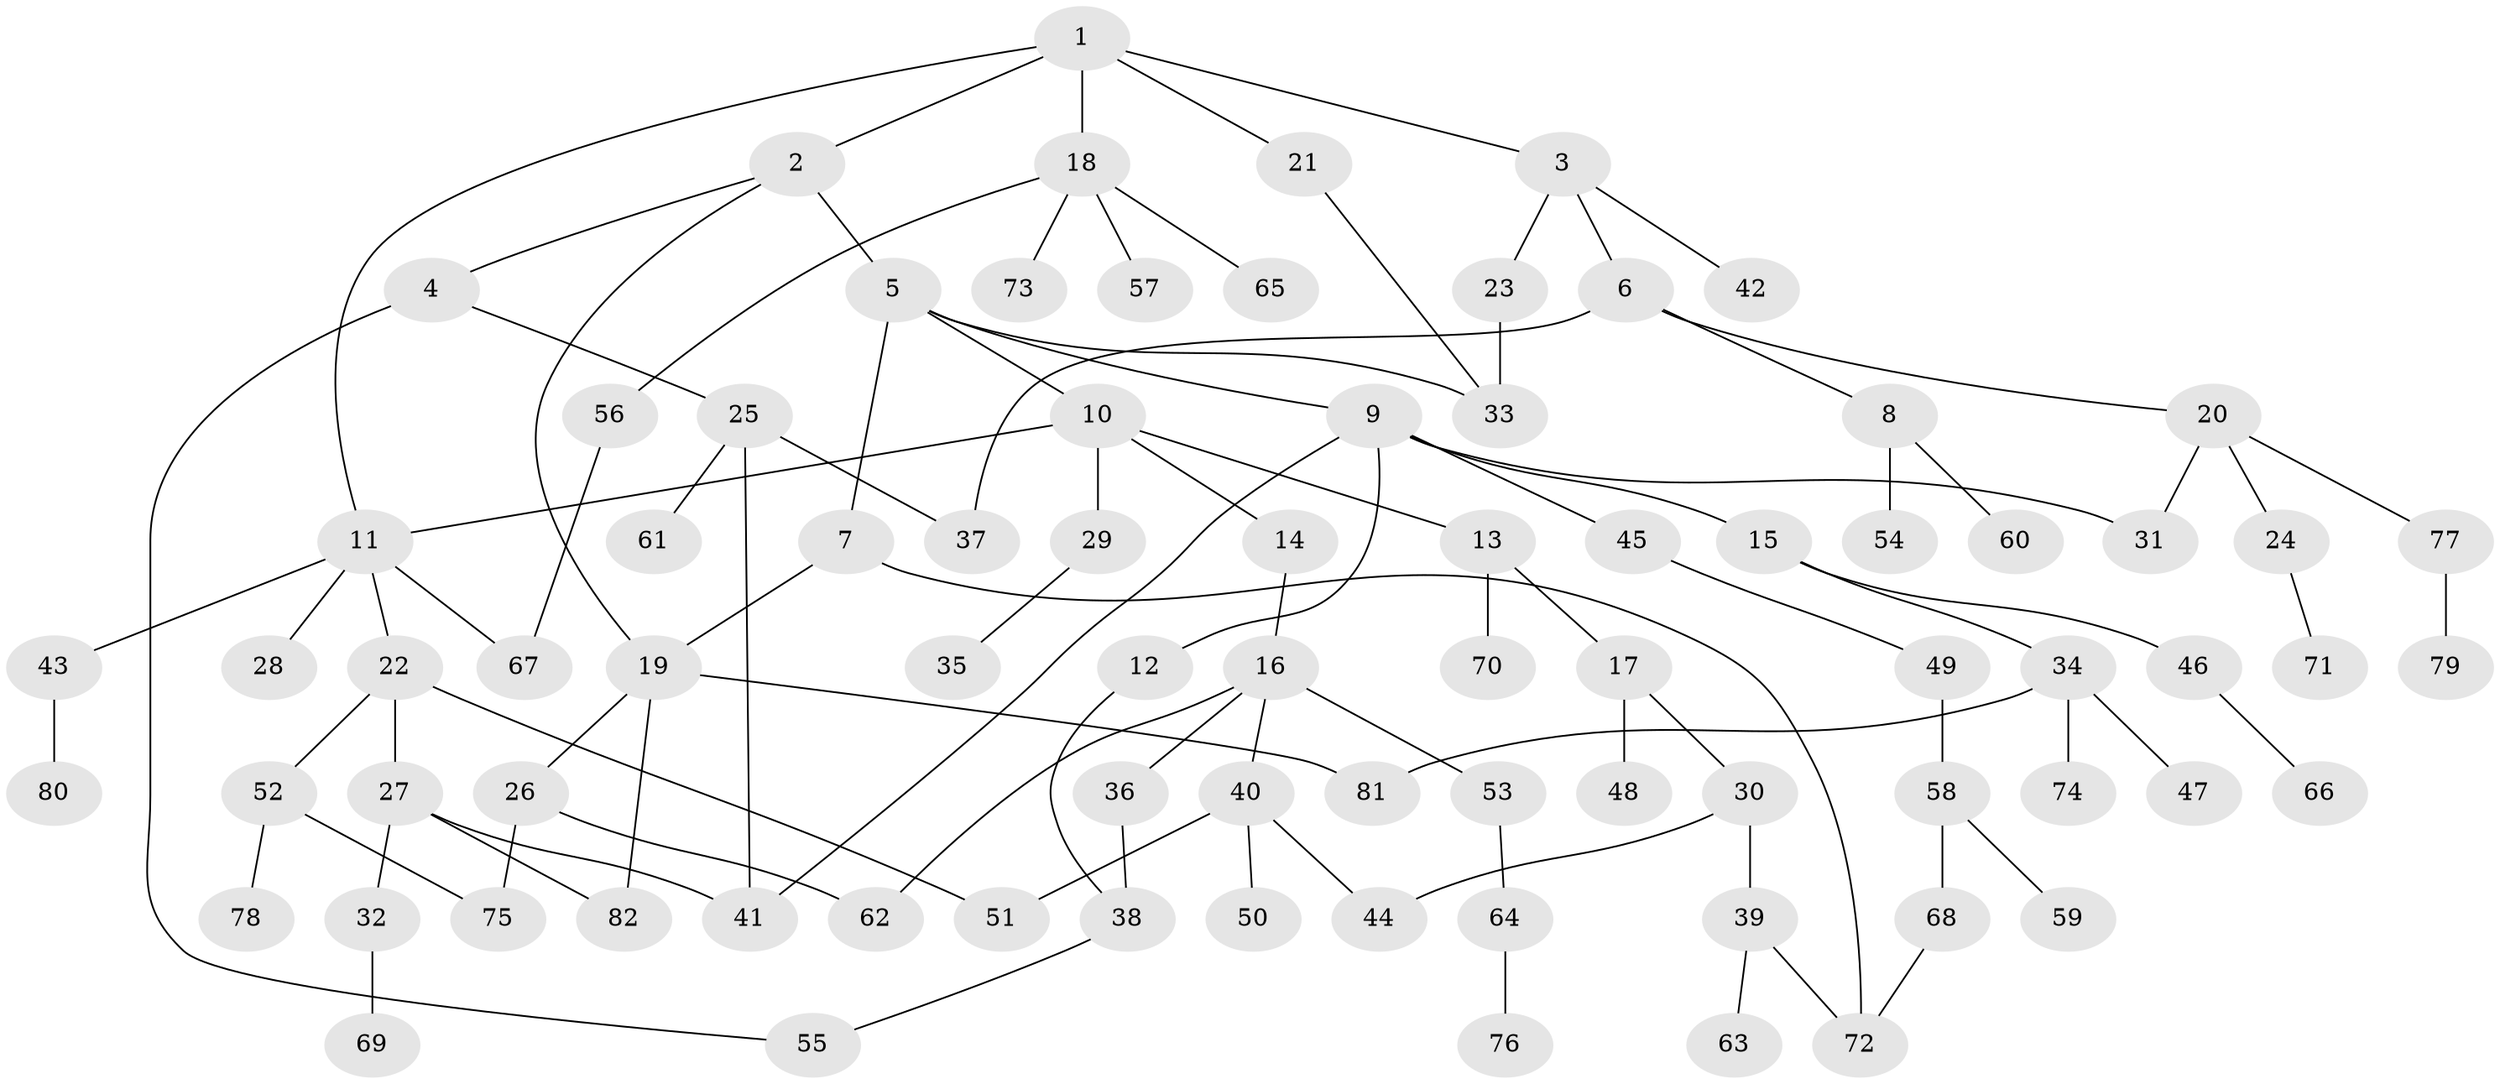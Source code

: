 // Generated by graph-tools (version 1.1) at 2025/34/03/09/25 02:34:17]
// undirected, 82 vertices, 100 edges
graph export_dot {
graph [start="1"]
  node [color=gray90,style=filled];
  1;
  2;
  3;
  4;
  5;
  6;
  7;
  8;
  9;
  10;
  11;
  12;
  13;
  14;
  15;
  16;
  17;
  18;
  19;
  20;
  21;
  22;
  23;
  24;
  25;
  26;
  27;
  28;
  29;
  30;
  31;
  32;
  33;
  34;
  35;
  36;
  37;
  38;
  39;
  40;
  41;
  42;
  43;
  44;
  45;
  46;
  47;
  48;
  49;
  50;
  51;
  52;
  53;
  54;
  55;
  56;
  57;
  58;
  59;
  60;
  61;
  62;
  63;
  64;
  65;
  66;
  67;
  68;
  69;
  70;
  71;
  72;
  73;
  74;
  75;
  76;
  77;
  78;
  79;
  80;
  81;
  82;
  1 -- 2;
  1 -- 3;
  1 -- 11;
  1 -- 18;
  1 -- 21;
  2 -- 4;
  2 -- 5;
  2 -- 19;
  3 -- 6;
  3 -- 23;
  3 -- 42;
  4 -- 25;
  4 -- 55;
  5 -- 7;
  5 -- 9;
  5 -- 10;
  5 -- 33;
  6 -- 8;
  6 -- 20;
  6 -- 37;
  7 -- 19;
  7 -- 72;
  8 -- 54;
  8 -- 60;
  9 -- 12;
  9 -- 15;
  9 -- 31;
  9 -- 45;
  9 -- 41;
  10 -- 13;
  10 -- 14;
  10 -- 29;
  10 -- 11;
  11 -- 22;
  11 -- 28;
  11 -- 43;
  11 -- 67;
  12 -- 38;
  13 -- 17;
  13 -- 70;
  14 -- 16;
  15 -- 34;
  15 -- 46;
  16 -- 36;
  16 -- 40;
  16 -- 53;
  16 -- 62;
  17 -- 30;
  17 -- 48;
  18 -- 56;
  18 -- 57;
  18 -- 65;
  18 -- 73;
  19 -- 26;
  19 -- 81;
  19 -- 82;
  20 -- 24;
  20 -- 77;
  20 -- 31;
  21 -- 33;
  22 -- 27;
  22 -- 52;
  22 -- 51;
  23 -- 33;
  24 -- 71;
  25 -- 41;
  25 -- 61;
  25 -- 37;
  26 -- 75;
  26 -- 62;
  27 -- 32;
  27 -- 41;
  27 -- 82;
  29 -- 35;
  30 -- 39;
  30 -- 44;
  32 -- 69;
  34 -- 47;
  34 -- 74;
  34 -- 81;
  36 -- 38;
  38 -- 55;
  39 -- 63;
  39 -- 72;
  40 -- 44;
  40 -- 50;
  40 -- 51;
  43 -- 80;
  45 -- 49;
  46 -- 66;
  49 -- 58;
  52 -- 78;
  52 -- 75;
  53 -- 64;
  56 -- 67;
  58 -- 59;
  58 -- 68;
  64 -- 76;
  68 -- 72;
  77 -- 79;
}
